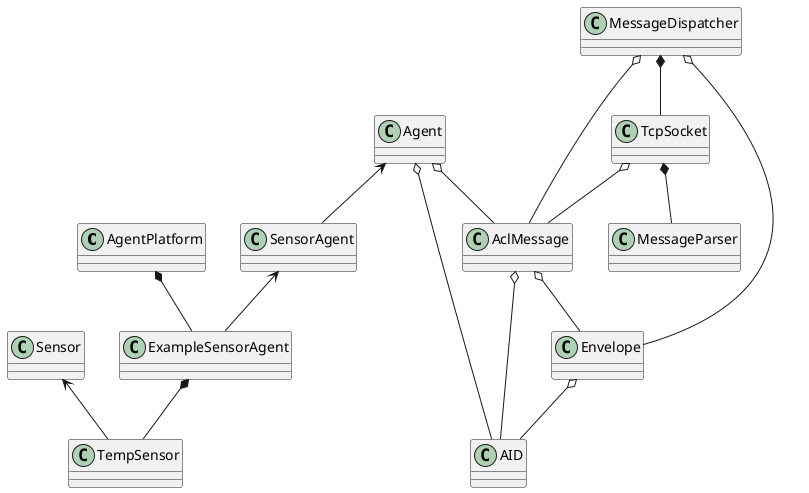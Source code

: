 @startuml
class AgentPlatform

class Agent
class SensorAgent
class ExampleSensorAgent

class AID
class Envelope
Class AclMessage

class MessageDispatcher
class MessageParser

class Sensor
class TempSensor

class TcpSocket

Agent <-- SensorAgent
Agent o-- AID
Agent o-- AclMessage
SensorAgent <-- ExampleSensorAgent
AgentPlatform *-- ExampleSensorAgent
ExampleSensorAgent *-- TempSensor

MessageDispatcher *-- TcpSocket
MessageDispatcher o-- Envelope
MessageDispatcher o-- AclMessage
AclMessage o-- Envelope
AclMessage o-- AID
Envelope o-- AID

Sensor <-- TempSensor
TcpSocket *-- MessageParser
TcpSocket o-- AclMessage

@enduml
